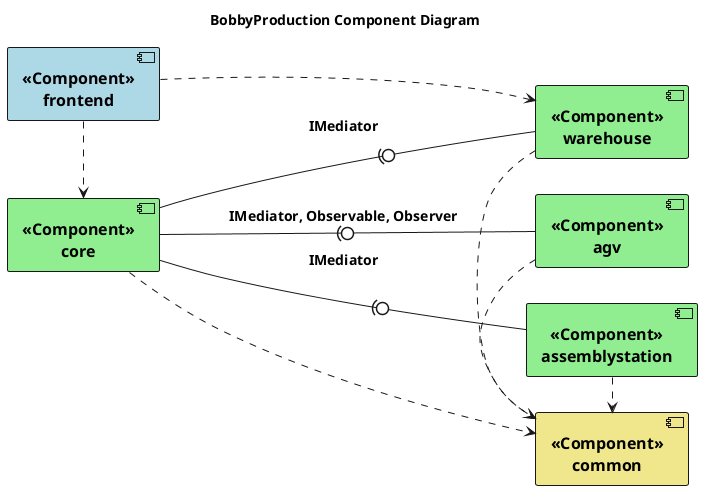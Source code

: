 @startuml
title BobbyProduction Component Diagram
skinparam defaultTextAlignment center

left to right direction

skinparam component {
    FontName Arial
    FontSize 16
    FontStyle Bold
    BorderThickness 1
}

skinparam arrow {
    FontSize 14
    FontStyle Bold
}

component [<<Component>>\ncore] as core #Lightgreen

together {
    component [<<Component>>\nwarehouse] as warehouse #Lightgreen
    component [<<Component>>\nagv] as agv #Lightgreen
    component [<<Component>>\nassemblystation] as assemblystation #Lightgreen
}

component [<<Component>>\ncommon] as common #Khaki

component [<<Component>>\nfrontend] as frontend #Lightblue

frontend .> core
frontend .> warehouse
core .> common
warehouse .> common
agv .> common
assemblystation .> common

core --(0- warehouse : IMediator
core --(0- agv : IMediator, Observable, Observer
core --(0- assemblystation : IMediator
@enduml
